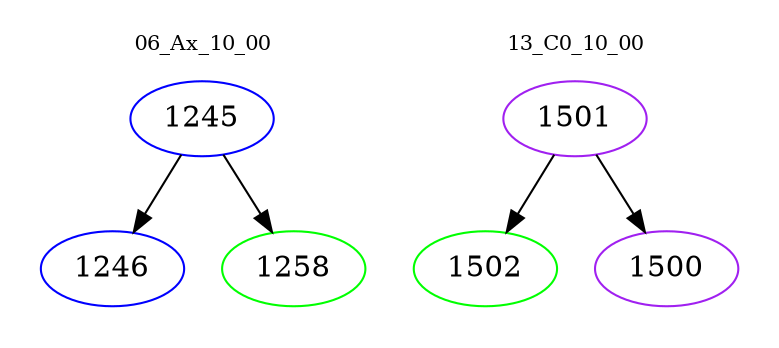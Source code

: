 digraph{
subgraph cluster_0 {
color = white
label = "06_Ax_10_00";
fontsize=10;
T0_1245 [label="1245", color="blue"]
T0_1245 -> T0_1246 [color="black"]
T0_1246 [label="1246", color="blue"]
T0_1245 -> T0_1258 [color="black"]
T0_1258 [label="1258", color="green"]
}
subgraph cluster_1 {
color = white
label = "13_C0_10_00";
fontsize=10;
T1_1501 [label="1501", color="purple"]
T1_1501 -> T1_1502 [color="black"]
T1_1502 [label="1502", color="green"]
T1_1501 -> T1_1500 [color="black"]
T1_1500 [label="1500", color="purple"]
}
}
